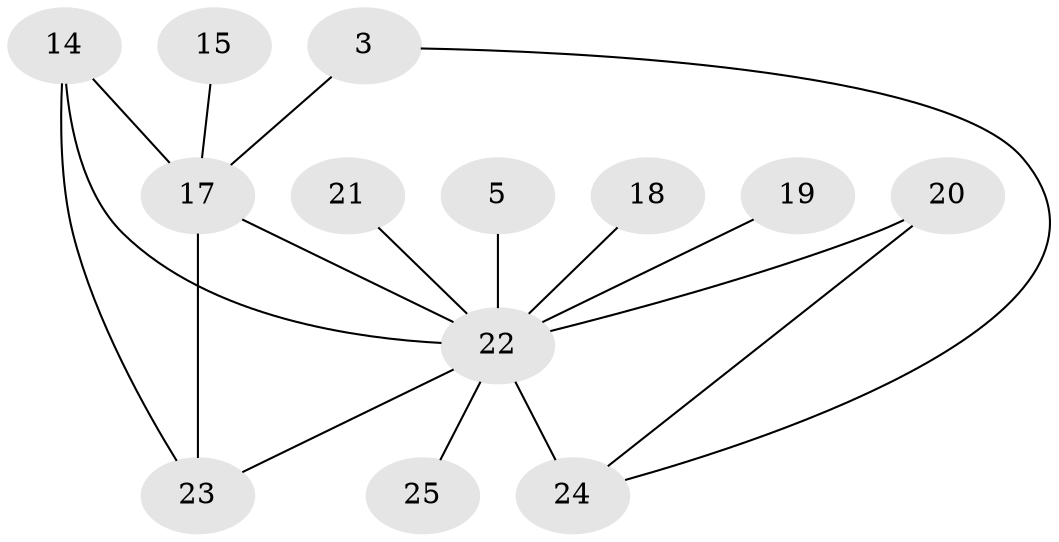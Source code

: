 // original degree distribution, {3: 0.18421052631578946, 1: 0.3026315789473684, 4: 0.07894736842105263, 2: 0.23684210526315788, 0: 0.13157894736842105, 6: 0.02631578947368421, 5: 0.039473684210526314}
// Generated by graph-tools (version 1.1) at 2025/35/03/04/25 23:35:49]
// undirected, 13 vertices, 17 edges
graph export_dot {
  node [color=gray90,style=filled];
  3;
  5;
  14;
  15;
  17;
  18;
  19;
  20;
  21;
  22;
  23;
  24;
  25;
  3 -- 17 [weight=2.0];
  3 -- 24 [weight=1.0];
  5 -- 22 [weight=1.0];
  14 -- 17 [weight=1.0];
  14 -- 22 [weight=2.0];
  14 -- 23 [weight=1.0];
  15 -- 17 [weight=1.0];
  17 -- 22 [weight=2.0];
  17 -- 23 [weight=1.0];
  18 -- 22 [weight=1.0];
  19 -- 22 [weight=1.0];
  20 -- 22 [weight=1.0];
  20 -- 24 [weight=1.0];
  21 -- 22 [weight=1.0];
  22 -- 23 [weight=1.0];
  22 -- 24 [weight=3.0];
  22 -- 25 [weight=1.0];
}
